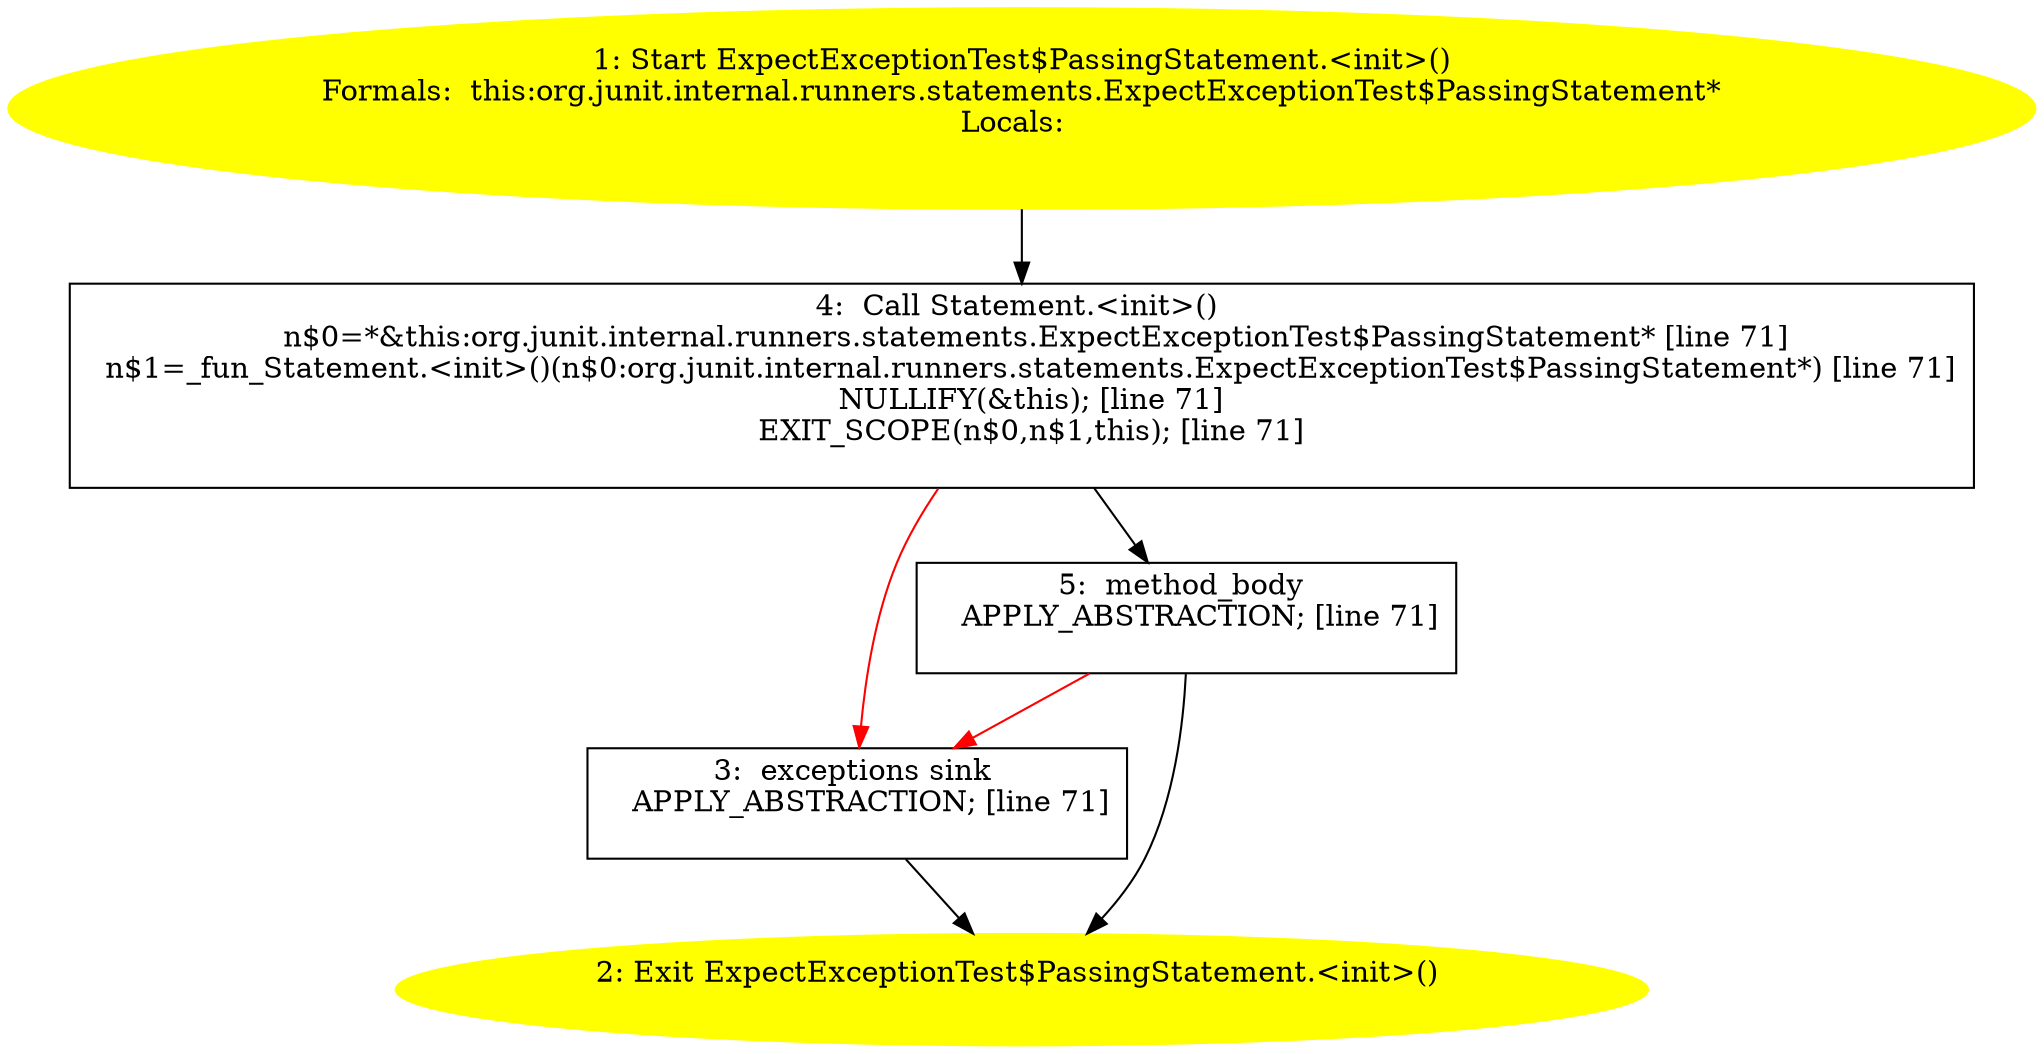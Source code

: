 /* @generated */
digraph cfg {
"org.junit.internal.runners.statements.ExpectExceptionTest$PassingStatement.<init>().a637d96d57b24513285e44f21e4f6088_1" [label="1: Start ExpectExceptionTest$PassingStatement.<init>()\nFormals:  this:org.junit.internal.runners.statements.ExpectExceptionTest$PassingStatement*\nLocals:  \n  " color=yellow style=filled]
	

	 "org.junit.internal.runners.statements.ExpectExceptionTest$PassingStatement.<init>().a637d96d57b24513285e44f21e4f6088_1" -> "org.junit.internal.runners.statements.ExpectExceptionTest$PassingStatement.<init>().a637d96d57b24513285e44f21e4f6088_4" ;
"org.junit.internal.runners.statements.ExpectExceptionTest$PassingStatement.<init>().a637d96d57b24513285e44f21e4f6088_2" [label="2: Exit ExpectExceptionTest$PassingStatement.<init>() \n  " color=yellow style=filled]
	

"org.junit.internal.runners.statements.ExpectExceptionTest$PassingStatement.<init>().a637d96d57b24513285e44f21e4f6088_3" [label="3:  exceptions sink \n   APPLY_ABSTRACTION; [line 71]\n " shape="box"]
	

	 "org.junit.internal.runners.statements.ExpectExceptionTest$PassingStatement.<init>().a637d96d57b24513285e44f21e4f6088_3" -> "org.junit.internal.runners.statements.ExpectExceptionTest$PassingStatement.<init>().a637d96d57b24513285e44f21e4f6088_2" ;
"org.junit.internal.runners.statements.ExpectExceptionTest$PassingStatement.<init>().a637d96d57b24513285e44f21e4f6088_4" [label="4:  Call Statement.<init>() \n   n$0=*&this:org.junit.internal.runners.statements.ExpectExceptionTest$PassingStatement* [line 71]\n  n$1=_fun_Statement.<init>()(n$0:org.junit.internal.runners.statements.ExpectExceptionTest$PassingStatement*) [line 71]\n  NULLIFY(&this); [line 71]\n  EXIT_SCOPE(n$0,n$1,this); [line 71]\n " shape="box"]
	

	 "org.junit.internal.runners.statements.ExpectExceptionTest$PassingStatement.<init>().a637d96d57b24513285e44f21e4f6088_4" -> "org.junit.internal.runners.statements.ExpectExceptionTest$PassingStatement.<init>().a637d96d57b24513285e44f21e4f6088_5" ;
	 "org.junit.internal.runners.statements.ExpectExceptionTest$PassingStatement.<init>().a637d96d57b24513285e44f21e4f6088_4" -> "org.junit.internal.runners.statements.ExpectExceptionTest$PassingStatement.<init>().a637d96d57b24513285e44f21e4f6088_3" [color="red" ];
"org.junit.internal.runners.statements.ExpectExceptionTest$PassingStatement.<init>().a637d96d57b24513285e44f21e4f6088_5" [label="5:  method_body \n   APPLY_ABSTRACTION; [line 71]\n " shape="box"]
	

	 "org.junit.internal.runners.statements.ExpectExceptionTest$PassingStatement.<init>().a637d96d57b24513285e44f21e4f6088_5" -> "org.junit.internal.runners.statements.ExpectExceptionTest$PassingStatement.<init>().a637d96d57b24513285e44f21e4f6088_2" ;
	 "org.junit.internal.runners.statements.ExpectExceptionTest$PassingStatement.<init>().a637d96d57b24513285e44f21e4f6088_5" -> "org.junit.internal.runners.statements.ExpectExceptionTest$PassingStatement.<init>().a637d96d57b24513285e44f21e4f6088_3" [color="red" ];
}
